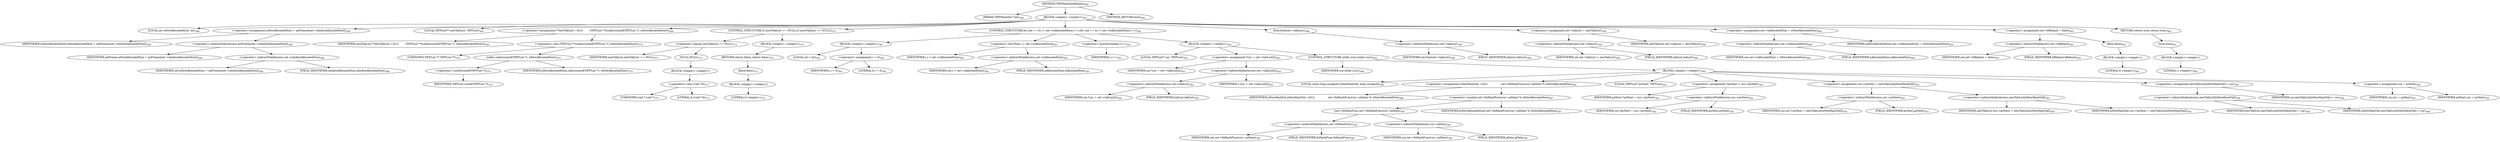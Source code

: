 digraph "TIFFHashSetRehash" {  
"5300" [label = <(METHOD,TIFFHashSetRehash)<SUB>366</SUB>> ]
"5301" [label = <(PARAM,TIFFHashSet *set)<SUB>366</SUB>> ]
"5302" [label = <(BLOCK,&lt;empty&gt;,&lt;empty&gt;)<SUB>367</SUB>> ]
"5303" [label = <(LOCAL,int nNewAllocatedSize: int)<SUB>368</SUB>> ]
"5304" [label = <(&lt;operator&gt;.assignment,nNewAllocatedSize = anPrimes[set-&gt;nIndiceAllocatedSize])<SUB>368</SUB>> ]
"5305" [label = <(IDENTIFIER,nNewAllocatedSize,nNewAllocatedSize = anPrimes[set-&gt;nIndiceAllocatedSize])<SUB>368</SUB>> ]
"5306" [label = <(&lt;operator&gt;.indirectIndexAccess,anPrimes[set-&gt;nIndiceAllocatedSize])<SUB>368</SUB>> ]
"5307" [label = <(IDENTIFIER,anPrimes,nNewAllocatedSize = anPrimes[set-&gt;nIndiceAllocatedSize])<SUB>368</SUB>> ]
"5308" [label = <(&lt;operator&gt;.indirectFieldAccess,set-&gt;nIndiceAllocatedSize)<SUB>368</SUB>> ]
"5309" [label = <(IDENTIFIER,set,nNewAllocatedSize = anPrimes[set-&gt;nIndiceAllocatedSize])<SUB>368</SUB>> ]
"5310" [label = <(FIELD_IDENTIFIER,nIndiceAllocatedSize,nIndiceAllocatedSize)<SUB>368</SUB>> ]
"5311" [label = <(LOCAL,TIFFList** newTabList: TIFFList)<SUB>369</SUB>> ]
"5312" [label = <(&lt;operator&gt;.assignment,**newTabList =\012        (TIFFList **)(calloc(sizeof(TIFFList *), nNewAllocatedSize)))<SUB>369</SUB>> ]
"5313" [label = <(IDENTIFIER,newTabList,**newTabList =\012        (TIFFList **)(calloc(sizeof(TIFFList *), nNewAllocatedSize)))<SUB>369</SUB>> ]
"5314" [label = <(&lt;operator&gt;.cast,(TIFFList **)(calloc(sizeof(TIFFList *), nNewAllocatedSize)))<SUB>370</SUB>> ]
"5315" [label = <(UNKNOWN,TIFFList **,TIFFList **)<SUB>370</SUB>> ]
"5316" [label = <(calloc,calloc(sizeof(TIFFList *), nNewAllocatedSize))<SUB>370</SUB>> ]
"5317" [label = <(&lt;operator&gt;.sizeOf,sizeof(TIFFList *))<SUB>370</SUB>> ]
"5318" [label = <(IDENTIFIER,TIFFList,sizeof(TIFFList *))<SUB>370</SUB>> ]
"5319" [label = <(IDENTIFIER,nNewAllocatedSize,calloc(sizeof(TIFFList *), nNewAllocatedSize))<SUB>370</SUB>> ]
"5320" [label = <(CONTROL_STRUCTURE,if (newTabList == NULL),if (newTabList == NULL))<SUB>371</SUB>> ]
"5321" [label = <(&lt;operator&gt;.equals,newTabList == NULL)<SUB>371</SUB>> ]
"5322" [label = <(IDENTIFIER,newTabList,newTabList == NULL)<SUB>371</SUB>> ]
"5323" [label = <(NULL,NULL)<SUB>371</SUB>> ]
"5324" [label = <(BLOCK,&lt;empty&gt;,&lt;empty&gt;)> ]
"5325" [label = <(&lt;operator&gt;.cast,(void *)0)<SUB>371</SUB>> ]
"5326" [label = <(UNKNOWN,void *,void *)<SUB>371</SUB>> ]
"5327" [label = <(LITERAL,0,(void *)0)<SUB>371</SUB>> ]
"5328" [label = <(BLOCK,&lt;empty&gt;,&lt;empty&gt;)<SUB>372</SUB>> ]
"5329" [label = <(RETURN,return false;,return false;)<SUB>372</SUB>> ]
"5330" [label = <(false,false)<SUB>372</SUB>> ]
"5331" [label = <(BLOCK,&lt;empty&gt;,&lt;empty&gt;)> ]
"5332" [label = <(LITERAL,0,&lt;empty&gt;)<SUB>372</SUB>> ]
"5333" [label = <(CONTROL_STRUCTURE,for (int i = 0;i &lt; set-&gt;nAllocatedSize;i++),for (int i = 0;i &lt; set-&gt;nAllocatedSize;i++))<SUB>381</SUB>> ]
"5334" [label = <(BLOCK,&lt;empty&gt;,&lt;empty&gt;)<SUB>381</SUB>> ]
"5335" [label = <(LOCAL,int i: int)<SUB>381</SUB>> ]
"5336" [label = <(&lt;operator&gt;.assignment,i = 0)<SUB>381</SUB>> ]
"5337" [label = <(IDENTIFIER,i,i = 0)<SUB>381</SUB>> ]
"5338" [label = <(LITERAL,0,i = 0)<SUB>381</SUB>> ]
"5339" [label = <(&lt;operator&gt;.lessThan,i &lt; set-&gt;nAllocatedSize)<SUB>381</SUB>> ]
"5340" [label = <(IDENTIFIER,i,i &lt; set-&gt;nAllocatedSize)<SUB>381</SUB>> ]
"5341" [label = <(&lt;operator&gt;.indirectFieldAccess,set-&gt;nAllocatedSize)<SUB>381</SUB>> ]
"5342" [label = <(IDENTIFIER,set,i &lt; set-&gt;nAllocatedSize)<SUB>381</SUB>> ]
"5343" [label = <(FIELD_IDENTIFIER,nAllocatedSize,nAllocatedSize)<SUB>381</SUB>> ]
"5344" [label = <(&lt;operator&gt;.postIncrement,i++)<SUB>381</SUB>> ]
"5345" [label = <(IDENTIFIER,i,i++)<SUB>381</SUB>> ]
"5346" [label = <(BLOCK,&lt;empty&gt;,&lt;empty&gt;)<SUB>382</SUB>> ]
"5347" [label = <(LOCAL,TIFFList* cur: TIFFList)<SUB>383</SUB>> ]
"5348" [label = <(&lt;operator&gt;.assignment,*cur = set-&gt;tabList[i])<SUB>383</SUB>> ]
"5349" [label = <(IDENTIFIER,cur,*cur = set-&gt;tabList[i])<SUB>383</SUB>> ]
"5350" [label = <(&lt;operator&gt;.indirectIndexAccess,set-&gt;tabList[i])<SUB>383</SUB>> ]
"5351" [label = <(&lt;operator&gt;.indirectFieldAccess,set-&gt;tabList)<SUB>383</SUB>> ]
"5352" [label = <(IDENTIFIER,set,*cur = set-&gt;tabList[i])<SUB>383</SUB>> ]
"5353" [label = <(FIELD_IDENTIFIER,tabList,tabList)<SUB>383</SUB>> ]
"5354" [label = <(IDENTIFIER,i,*cur = set-&gt;tabList[i])<SUB>383</SUB>> ]
"5355" [label = <(CONTROL_STRUCTURE,while (cur),while (cur))<SUB>384</SUB>> ]
"5356" [label = <(IDENTIFIER,cur,while (cur))<SUB>384</SUB>> ]
"5357" [label = <(BLOCK,&lt;empty&gt;,&lt;empty&gt;)<SUB>385</SUB>> ]
"5358" [label = <(LOCAL,const long unsigned nNewHashVal: long unsigned)<SUB>386</SUB>> ]
"5359" [label = <(&lt;operator&gt;.assignment,nNewHashVal =\012                set-&gt;fnHashFunc(cur-&gt;pData) % nNewAllocatedSize)<SUB>386</SUB>> ]
"5360" [label = <(IDENTIFIER,nNewHashVal,nNewHashVal =\012                set-&gt;fnHashFunc(cur-&gt;pData) % nNewAllocatedSize)<SUB>386</SUB>> ]
"5361" [label = <(&lt;operator&gt;.modulo,set-&gt;fnHashFunc(cur-&gt;pData) % nNewAllocatedSize)<SUB>387</SUB>> ]
"5362" [label = <(set-&gt;fnHashFunc,set-&gt;fnHashFunc(cur-&gt;pData))<SUB>387</SUB>> ]
"5363" [label = <(&lt;operator&gt;.indirectFieldAccess,set-&gt;fnHashFunc)<SUB>387</SUB>> ]
"5364" [label = <(IDENTIFIER,set,set-&gt;fnHashFunc(cur-&gt;pData))<SUB>387</SUB>> ]
"5365" [label = <(FIELD_IDENTIFIER,fnHashFunc,fnHashFunc)<SUB>387</SUB>> ]
"5366" [label = <(&lt;operator&gt;.indirectFieldAccess,cur-&gt;pData)<SUB>387</SUB>> ]
"5367" [label = <(IDENTIFIER,cur,set-&gt;fnHashFunc(cur-&gt;pData))<SUB>387</SUB>> ]
"5368" [label = <(FIELD_IDENTIFIER,pData,pData)<SUB>387</SUB>> ]
"5369" [label = <(IDENTIFIER,nNewAllocatedSize,set-&gt;fnHashFunc(cur-&gt;pData) % nNewAllocatedSize)<SUB>387</SUB>> ]
"5370" [label = <(LOCAL,TIFFList* psNext: TIFFList)<SUB>392</SUB>> ]
"5371" [label = <(&lt;operator&gt;.assignment,*psNext = cur-&gt;psNext)<SUB>392</SUB>> ]
"5372" [label = <(IDENTIFIER,psNext,*psNext = cur-&gt;psNext)<SUB>392</SUB>> ]
"5373" [label = <(&lt;operator&gt;.indirectFieldAccess,cur-&gt;psNext)<SUB>392</SUB>> ]
"5374" [label = <(IDENTIFIER,cur,*psNext = cur-&gt;psNext)<SUB>392</SUB>> ]
"5375" [label = <(FIELD_IDENTIFIER,psNext,psNext)<SUB>392</SUB>> ]
"5376" [label = <(&lt;operator&gt;.assignment,cur-&gt;psNext = newTabList[nNewHashVal])<SUB>393</SUB>> ]
"5377" [label = <(&lt;operator&gt;.indirectFieldAccess,cur-&gt;psNext)<SUB>393</SUB>> ]
"5378" [label = <(IDENTIFIER,cur,cur-&gt;psNext = newTabList[nNewHashVal])<SUB>393</SUB>> ]
"5379" [label = <(FIELD_IDENTIFIER,psNext,psNext)<SUB>393</SUB>> ]
"5380" [label = <(&lt;operator&gt;.indirectIndexAccess,newTabList[nNewHashVal])<SUB>393</SUB>> ]
"5381" [label = <(IDENTIFIER,newTabList,cur-&gt;psNext = newTabList[nNewHashVal])<SUB>393</SUB>> ]
"5382" [label = <(IDENTIFIER,nNewHashVal,cur-&gt;psNext = newTabList[nNewHashVal])<SUB>393</SUB>> ]
"5383" [label = <(&lt;operator&gt;.assignment,newTabList[nNewHashVal] = cur)<SUB>394</SUB>> ]
"5384" [label = <(&lt;operator&gt;.indirectIndexAccess,newTabList[nNewHashVal])<SUB>394</SUB>> ]
"5385" [label = <(IDENTIFIER,newTabList,newTabList[nNewHashVal] = cur)<SUB>394</SUB>> ]
"5386" [label = <(IDENTIFIER,nNewHashVal,newTabList[nNewHashVal] = cur)<SUB>394</SUB>> ]
"5387" [label = <(IDENTIFIER,cur,newTabList[nNewHashVal] = cur)<SUB>394</SUB>> ]
"5388" [label = <(&lt;operator&gt;.assignment,cur = psNext)<SUB>395</SUB>> ]
"5389" [label = <(IDENTIFIER,cur,cur = psNext)<SUB>395</SUB>> ]
"5390" [label = <(IDENTIFIER,psNext,cur = psNext)<SUB>395</SUB>> ]
"5391" [label = <(free,free(set-&gt;tabList))<SUB>398</SUB>> ]
"5392" [label = <(&lt;operator&gt;.indirectFieldAccess,set-&gt;tabList)<SUB>398</SUB>> ]
"5393" [label = <(IDENTIFIER,set,free(set-&gt;tabList))<SUB>398</SUB>> ]
"5394" [label = <(FIELD_IDENTIFIER,tabList,tabList)<SUB>398</SUB>> ]
"5395" [label = <(&lt;operator&gt;.assignment,set-&gt;tabList = newTabList)<SUB>399</SUB>> ]
"5396" [label = <(&lt;operator&gt;.indirectFieldAccess,set-&gt;tabList)<SUB>399</SUB>> ]
"5397" [label = <(IDENTIFIER,set,set-&gt;tabList = newTabList)<SUB>399</SUB>> ]
"5398" [label = <(FIELD_IDENTIFIER,tabList,tabList)<SUB>399</SUB>> ]
"5399" [label = <(IDENTIFIER,newTabList,set-&gt;tabList = newTabList)<SUB>399</SUB>> ]
"5400" [label = <(&lt;operator&gt;.assignment,set-&gt;nAllocatedSize = nNewAllocatedSize)<SUB>400</SUB>> ]
"5401" [label = <(&lt;operator&gt;.indirectFieldAccess,set-&gt;nAllocatedSize)<SUB>400</SUB>> ]
"5402" [label = <(IDENTIFIER,set,set-&gt;nAllocatedSize = nNewAllocatedSize)<SUB>400</SUB>> ]
"5403" [label = <(FIELD_IDENTIFIER,nAllocatedSize,nAllocatedSize)<SUB>400</SUB>> ]
"5404" [label = <(IDENTIFIER,nNewAllocatedSize,set-&gt;nAllocatedSize = nNewAllocatedSize)<SUB>400</SUB>> ]
"5405" [label = <(&lt;operator&gt;.assignment,set-&gt;bRehash = false)<SUB>401</SUB>> ]
"5406" [label = <(&lt;operator&gt;.indirectFieldAccess,set-&gt;bRehash)<SUB>401</SUB>> ]
"5407" [label = <(IDENTIFIER,set,set-&gt;bRehash = false)<SUB>401</SUB>> ]
"5408" [label = <(FIELD_IDENTIFIER,bRehash,bRehash)<SUB>401</SUB>> ]
"5409" [label = <(false,false)<SUB>401</SUB>> ]
"5410" [label = <(BLOCK,&lt;empty&gt;,&lt;empty&gt;)> ]
"5411" [label = <(LITERAL,0,&lt;empty&gt;)<SUB>401</SUB>> ]
"5412" [label = <(RETURN,return true;,return true;)<SUB>402</SUB>> ]
"5413" [label = <(true,true)<SUB>402</SUB>> ]
"5414" [label = <(BLOCK,&lt;empty&gt;,&lt;empty&gt;)> ]
"5415" [label = <(LITERAL,1,&lt;empty&gt;)<SUB>402</SUB>> ]
"5416" [label = <(METHOD_RETURN,bool)<SUB>366</SUB>> ]
  "5300" -> "5301" 
  "5300" -> "5302" 
  "5300" -> "5416" 
  "5302" -> "5303" 
  "5302" -> "5304" 
  "5302" -> "5311" 
  "5302" -> "5312" 
  "5302" -> "5320" 
  "5302" -> "5333" 
  "5302" -> "5391" 
  "5302" -> "5395" 
  "5302" -> "5400" 
  "5302" -> "5405" 
  "5302" -> "5412" 
  "5304" -> "5305" 
  "5304" -> "5306" 
  "5306" -> "5307" 
  "5306" -> "5308" 
  "5308" -> "5309" 
  "5308" -> "5310" 
  "5312" -> "5313" 
  "5312" -> "5314" 
  "5314" -> "5315" 
  "5314" -> "5316" 
  "5316" -> "5317" 
  "5316" -> "5319" 
  "5317" -> "5318" 
  "5320" -> "5321" 
  "5320" -> "5328" 
  "5321" -> "5322" 
  "5321" -> "5323" 
  "5323" -> "5324" 
  "5324" -> "5325" 
  "5325" -> "5326" 
  "5325" -> "5327" 
  "5328" -> "5329" 
  "5329" -> "5330" 
  "5330" -> "5331" 
  "5331" -> "5332" 
  "5333" -> "5334" 
  "5333" -> "5339" 
  "5333" -> "5344" 
  "5333" -> "5346" 
  "5334" -> "5335" 
  "5334" -> "5336" 
  "5336" -> "5337" 
  "5336" -> "5338" 
  "5339" -> "5340" 
  "5339" -> "5341" 
  "5341" -> "5342" 
  "5341" -> "5343" 
  "5344" -> "5345" 
  "5346" -> "5347" 
  "5346" -> "5348" 
  "5346" -> "5355" 
  "5348" -> "5349" 
  "5348" -> "5350" 
  "5350" -> "5351" 
  "5350" -> "5354" 
  "5351" -> "5352" 
  "5351" -> "5353" 
  "5355" -> "5356" 
  "5355" -> "5357" 
  "5357" -> "5358" 
  "5357" -> "5359" 
  "5357" -> "5370" 
  "5357" -> "5371" 
  "5357" -> "5376" 
  "5357" -> "5383" 
  "5357" -> "5388" 
  "5359" -> "5360" 
  "5359" -> "5361" 
  "5361" -> "5362" 
  "5361" -> "5369" 
  "5362" -> "5363" 
  "5362" -> "5366" 
  "5363" -> "5364" 
  "5363" -> "5365" 
  "5366" -> "5367" 
  "5366" -> "5368" 
  "5371" -> "5372" 
  "5371" -> "5373" 
  "5373" -> "5374" 
  "5373" -> "5375" 
  "5376" -> "5377" 
  "5376" -> "5380" 
  "5377" -> "5378" 
  "5377" -> "5379" 
  "5380" -> "5381" 
  "5380" -> "5382" 
  "5383" -> "5384" 
  "5383" -> "5387" 
  "5384" -> "5385" 
  "5384" -> "5386" 
  "5388" -> "5389" 
  "5388" -> "5390" 
  "5391" -> "5392" 
  "5392" -> "5393" 
  "5392" -> "5394" 
  "5395" -> "5396" 
  "5395" -> "5399" 
  "5396" -> "5397" 
  "5396" -> "5398" 
  "5400" -> "5401" 
  "5400" -> "5404" 
  "5401" -> "5402" 
  "5401" -> "5403" 
  "5405" -> "5406" 
  "5405" -> "5409" 
  "5406" -> "5407" 
  "5406" -> "5408" 
  "5409" -> "5410" 
  "5410" -> "5411" 
  "5412" -> "5413" 
  "5413" -> "5414" 
  "5414" -> "5415" 
}
